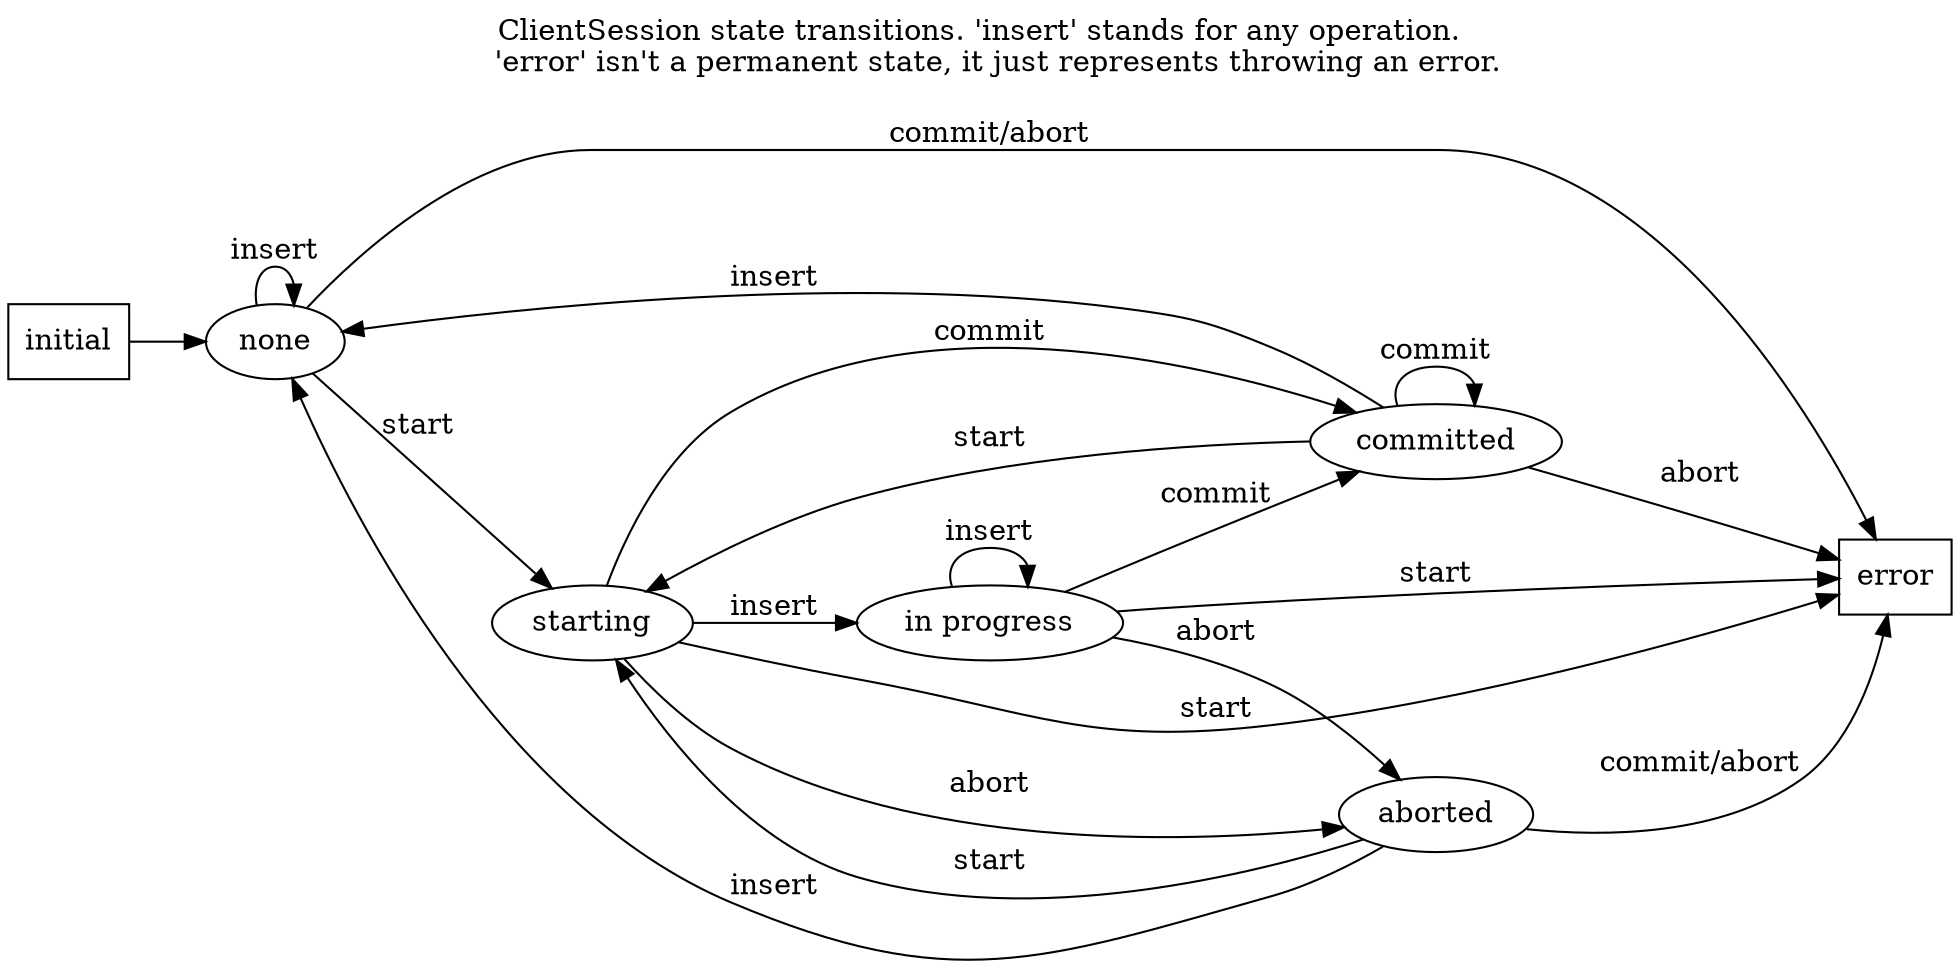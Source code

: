 digraph gc {
    rankdir = LR

    label = "ClientSession state transitions. 'insert' stands for any operation.
    'error' isn't a permanent state, it just represents throwing an error.
    "

    labelloc = t

    initial [shape="rectangle"]
    in_progress [label="in progress"]

    initial -> none
    none -> starting [label="start"]
    none -> none [label="insert"]
    none -> error [label="commit/abort"]
    starting -> in_progress [label="insert"]
    starting -> committed [label="commit"]
    starting -> aborted [label="abort"]
    starting -> error [label="start"]
    in_progress -> committed [label="commit"]
    in_progress -> aborted [label="abort"]
    in_progress -> in_progress [label="insert"]
    in_progress -> error [label="start"]
    aborted -> none [label="insert"]
    aborted -> starting [label="start"]
    aborted -> error [label="commit/abort"]
    committed -> none [label="insert"]
    committed -> starting [label="start"]
    committed -> error [label="abort"]
    committed -> committed [label="commit"]
    error [shape="rectangle"]

}